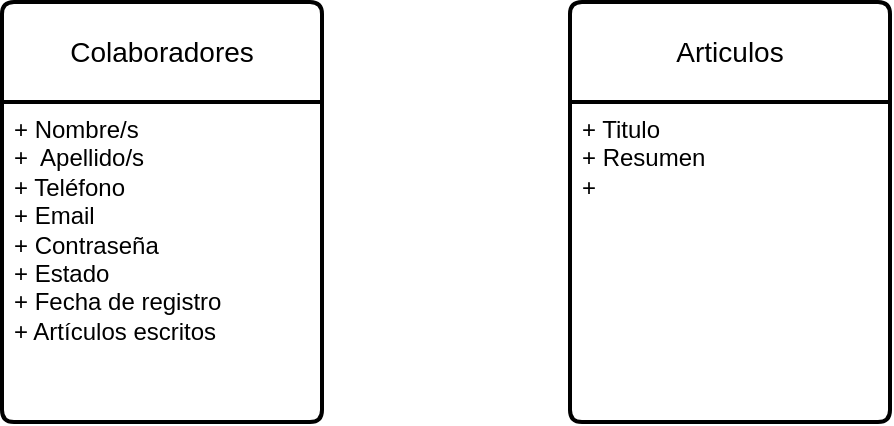 <mxfile version="21.3.3" type="github">
  <diagram name="Página-1" id="3zkumhR3B1266m4D6Ep6">
    <mxGraphModel dx="880" dy="490" grid="1" gridSize="10" guides="1" tooltips="1" connect="1" arrows="1" fold="1" page="1" pageScale="1" pageWidth="827" pageHeight="1169" math="0" shadow="0">
      <root>
        <mxCell id="0" />
        <mxCell id="1" parent="0" />
        <mxCell id="1aWd3Stc1IJZSH16bZWO-14" value="Colaboradores" style="swimlane;childLayout=stackLayout;horizontal=1;startSize=50;horizontalStack=0;rounded=1;fontSize=14;fontStyle=0;strokeWidth=2;resizeParent=0;resizeLast=1;shadow=0;dashed=0;align=center;arcSize=4;whiteSpace=wrap;html=1;movable=1;resizable=1;rotatable=1;deletable=1;editable=1;locked=0;connectable=1;" vertex="1" parent="1">
          <mxGeometry x="130" y="330" width="160" height="210" as="geometry" />
        </mxCell>
        <mxCell id="1aWd3Stc1IJZSH16bZWO-15" value="+ Nombre/s&lt;br&gt;+&amp;nbsp; Apellido/s&lt;br&gt;+ Teléfono&lt;br&gt;+ Email&lt;br&gt;+ Contraseña&lt;br&gt;+ Estado&lt;br&gt;+ Fecha de registro&lt;br&gt;+ Artículos escritos" style="align=left;strokeColor=none;fillColor=none;spacingLeft=4;fontSize=12;verticalAlign=top;resizable=1;rotatable=1;part=1;html=1;movable=1;deletable=1;editable=1;locked=0;connectable=1;" vertex="1" parent="1aWd3Stc1IJZSH16bZWO-14">
          <mxGeometry y="50" width="160" height="160" as="geometry" />
        </mxCell>
        <mxCell id="1aWd3Stc1IJZSH16bZWO-24" value="Articulos" style="swimlane;childLayout=stackLayout;horizontal=1;startSize=50;horizontalStack=0;rounded=1;fontSize=14;fontStyle=0;strokeWidth=2;resizeParent=0;resizeLast=1;shadow=0;dashed=0;align=center;arcSize=4;whiteSpace=wrap;html=1;" vertex="1" parent="1">
          <mxGeometry x="414" y="330" width="160" height="210" as="geometry" />
        </mxCell>
        <mxCell id="1aWd3Stc1IJZSH16bZWO-25" value="+ Titulo&lt;br&gt;+ Resumen&lt;br&gt;+&amp;nbsp;" style="align=left;strokeColor=none;fillColor=none;spacingLeft=4;fontSize=12;verticalAlign=top;resizable=0;rotatable=0;part=1;html=1;" vertex="1" parent="1aWd3Stc1IJZSH16bZWO-24">
          <mxGeometry y="50" width="160" height="160" as="geometry" />
        </mxCell>
      </root>
    </mxGraphModel>
  </diagram>
</mxfile>
